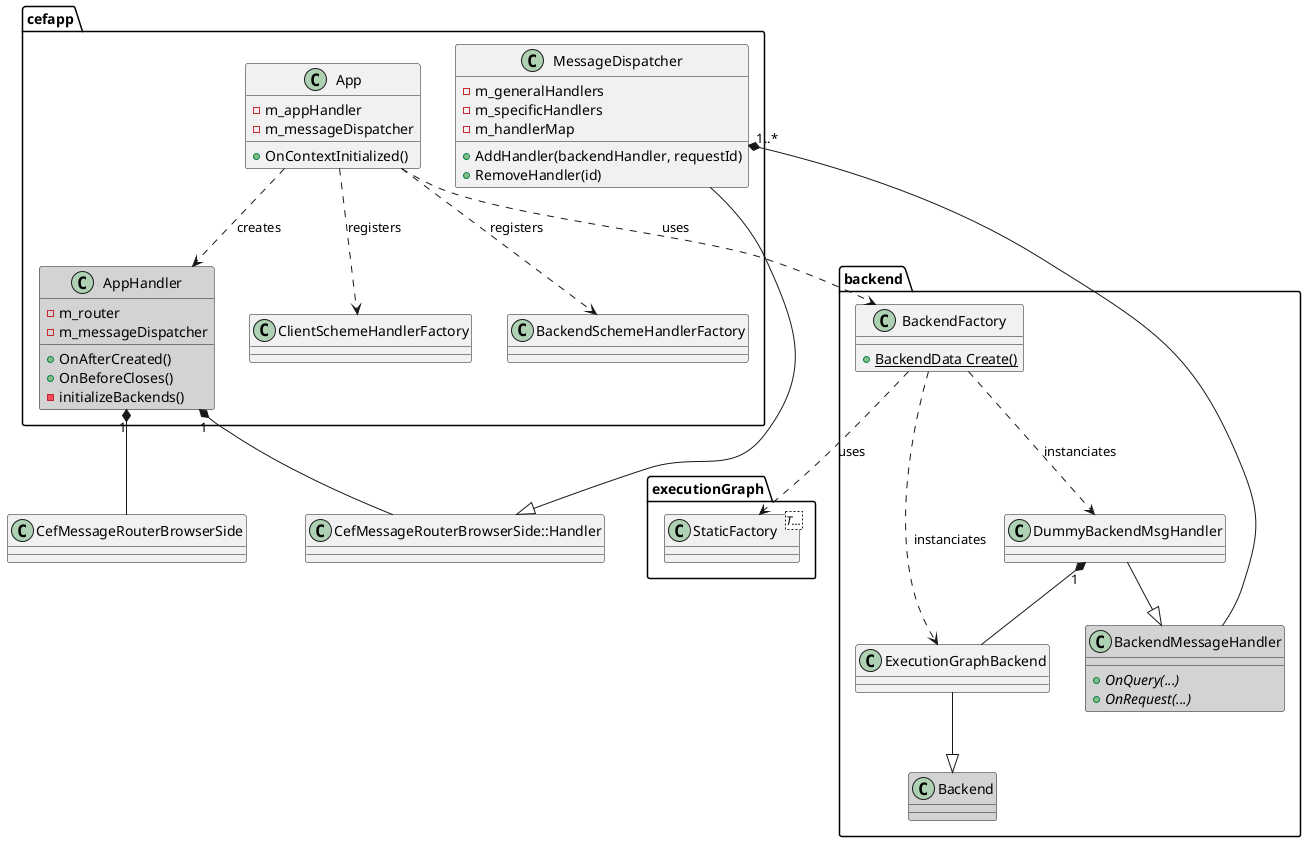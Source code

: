 
@startuml
set namespaceSeparator ::
skinparam shadowing false

class CefMessageRouterBrowserSide
class Handler as "CefMessageRouterBrowserSide::Handler"

namespace cefapp{
    class App{
        + OnContextInitialized()
        - m_appHandler
        - m_messageDispatcher
    }
    class AppHandler #D3D3D3{
        + OnAfterCreated()
        + OnBeforeCloses()
        - m_router
        - m_messageDispatcher
        - initializeBackends()
    }

    class MessageDispatcher {
        + AddHandler(backendHandler, requestId)
        + RemoveHandler(id)
        - m_generalHandlers
        - m_specificHandlers
        - m_handlerMap
    }
    class ClientSchemeHandlerFactory
    class BackendSchemeHandlerFactory
}

cefapp::App ..> cefapp::AppHandler : creates
cefapp::App ..> cefapp::ClientSchemeHandlerFactory : registers
cefapp::App ..> cefapp::BackendSchemeHandlerFactory : registers

cefapp::AppHandler "1" *-down- Handler
cefapp::MessageDispatcher -down-|> Handler
cefapp::MessageDispatcher "1..*" *--- backend::BackendMessageHandler
cefapp::AppHandler "1" *-down- CefMessageRouterBrowserSide

namespace backend {
    class Backend #D3D3D3
    class BackendMessageHandler #D3D3D3 {
        + OnQuery(...) {abstract} 
        + OnRequest(...) {abstract}
    }

    class BackendFactory {
        + BackendData Create() {static}
    }

    class DummyBackendMsgHandler
}

namespace executionGraph {
    class StaticFactory<T...>
}

cefapp::App ..> backend::BackendFactory : uses

backend::ExecutionGraphBackend --|> backend::Backend
backend::DummyBackendMsgHandler --|> backend::BackendMessageHandler

backend::BackendFactory ..> backend::ExecutionGraphBackend : instanciates
backend::BackendFactory ..> backend::DummyBackendMsgHandler : instanciates

backend::DummyBackendMsgHandler "1" *-- backend::ExecutionGraphBackend

backend::BackendFactory ..> executionGraph::StaticFactory : uses
@enduml